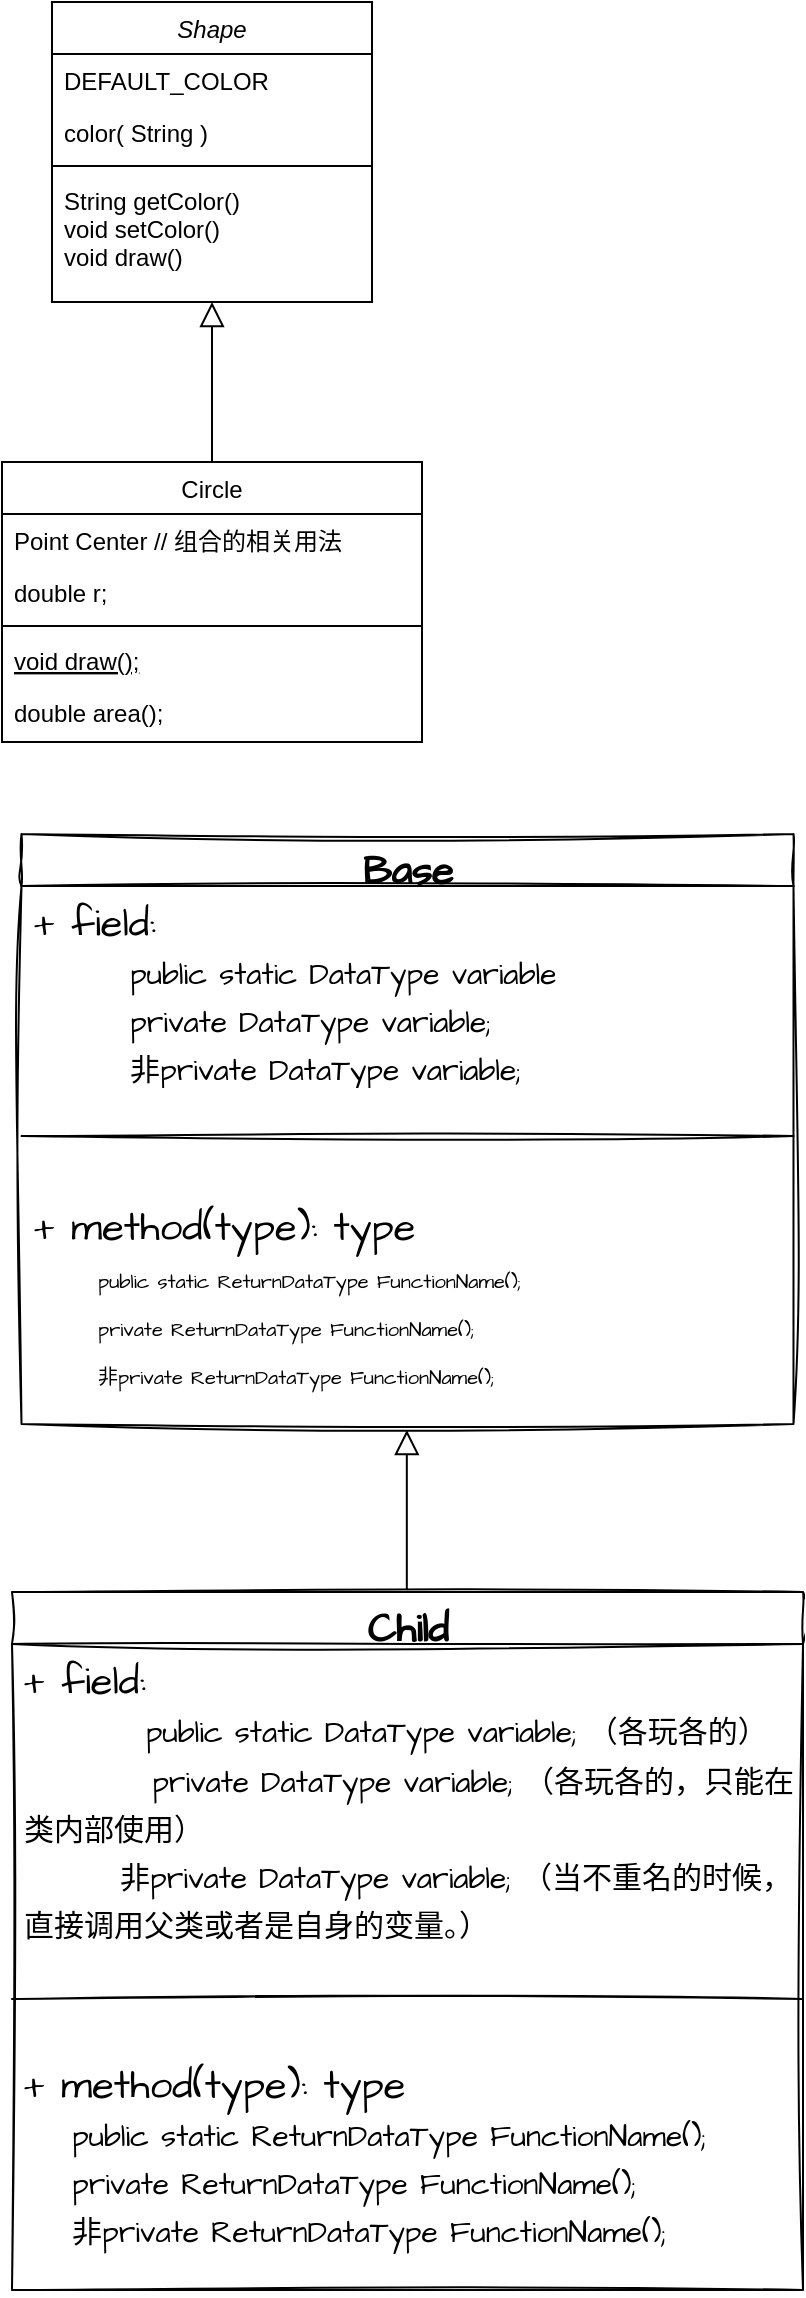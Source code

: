<mxfile version="23.1.4" type="github" pages="2">
  <diagram id="C5RBs43oDa-KdzZeNtuy" name="Page-1">
    <mxGraphModel dx="1194" dy="780" grid="0" gridSize="10" guides="1" tooltips="1" connect="1" arrows="1" fold="1" page="1" pageScale="1" pageWidth="827" pageHeight="1169" math="0" shadow="0">
      <root>
        <mxCell id="WIyWlLk6GJQsqaUBKTNV-0" />
        <mxCell id="WIyWlLk6GJQsqaUBKTNV-1" parent="WIyWlLk6GJQsqaUBKTNV-0" />
        <mxCell id="zkfFHV4jXpPFQw0GAbJ--0" value="Shape" style="swimlane;fontStyle=2;align=center;verticalAlign=top;childLayout=stackLayout;horizontal=1;startSize=26;horizontalStack=0;resizeParent=1;resizeLast=0;collapsible=1;marginBottom=0;rounded=0;shadow=0;strokeWidth=1;" parent="WIyWlLk6GJQsqaUBKTNV-1" vertex="1">
          <mxGeometry x="46" y="15" width="160" height="150" as="geometry">
            <mxRectangle x="220" y="120" width="160" height="26" as="alternateBounds" />
          </mxGeometry>
        </mxCell>
        <mxCell id="zkfFHV4jXpPFQw0GAbJ--1" value="DEFAULT_COLOR" style="text;align=left;verticalAlign=top;spacingLeft=4;spacingRight=4;overflow=hidden;rotatable=0;points=[[0,0.5],[1,0.5]];portConstraint=eastwest;" parent="zkfFHV4jXpPFQw0GAbJ--0" vertex="1">
          <mxGeometry y="26" width="160" height="26" as="geometry" />
        </mxCell>
        <mxCell id="zkfFHV4jXpPFQw0GAbJ--2" value="color( String )" style="text;align=left;verticalAlign=top;spacingLeft=4;spacingRight=4;overflow=hidden;rotatable=0;points=[[0,0.5],[1,0.5]];portConstraint=eastwest;rounded=0;shadow=0;html=0;" parent="zkfFHV4jXpPFQw0GAbJ--0" vertex="1">
          <mxGeometry y="52" width="160" height="26" as="geometry" />
        </mxCell>
        <mxCell id="zkfFHV4jXpPFQw0GAbJ--4" value="" style="line;html=1;strokeWidth=1;align=left;verticalAlign=middle;spacingTop=-1;spacingLeft=3;spacingRight=3;rotatable=0;labelPosition=right;points=[];portConstraint=eastwest;" parent="zkfFHV4jXpPFQw0GAbJ--0" vertex="1">
          <mxGeometry y="78" width="160" height="8" as="geometry" />
        </mxCell>
        <mxCell id="zkfFHV4jXpPFQw0GAbJ--5" value="String getColor()&#xa;void setColor()&#xa;void draw()" style="text;align=left;verticalAlign=top;spacingLeft=4;spacingRight=4;overflow=hidden;rotatable=0;points=[[0,0.5],[1,0.5]];portConstraint=eastwest;" parent="zkfFHV4jXpPFQw0GAbJ--0" vertex="1">
          <mxGeometry y="86" width="160" height="54" as="geometry" />
        </mxCell>
        <mxCell id="zkfFHV4jXpPFQw0GAbJ--6" value="Circle" style="swimlane;fontStyle=0;align=center;verticalAlign=top;childLayout=stackLayout;horizontal=1;startSize=26;horizontalStack=0;resizeParent=1;resizeLast=0;collapsible=1;marginBottom=0;rounded=0;shadow=0;strokeWidth=1;" parent="WIyWlLk6GJQsqaUBKTNV-1" vertex="1">
          <mxGeometry x="21" y="245" width="210" height="140" as="geometry">
            <mxRectangle x="130" y="380" width="160" height="26" as="alternateBounds" />
          </mxGeometry>
        </mxCell>
        <mxCell id="zkfFHV4jXpPFQw0GAbJ--7" value="Point Center // 组合的相关用法" style="text;align=left;verticalAlign=top;spacingLeft=4;spacingRight=4;overflow=hidden;rotatable=0;points=[[0,0.5],[1,0.5]];portConstraint=eastwest;" parent="zkfFHV4jXpPFQw0GAbJ--6" vertex="1">
          <mxGeometry y="26" width="210" height="26" as="geometry" />
        </mxCell>
        <mxCell id="zkfFHV4jXpPFQw0GAbJ--8" value="double r;" style="text;align=left;verticalAlign=top;spacingLeft=4;spacingRight=4;overflow=hidden;rotatable=0;points=[[0,0.5],[1,0.5]];portConstraint=eastwest;rounded=0;shadow=0;html=0;" parent="zkfFHV4jXpPFQw0GAbJ--6" vertex="1">
          <mxGeometry y="52" width="210" height="26" as="geometry" />
        </mxCell>
        <mxCell id="zkfFHV4jXpPFQw0GAbJ--9" value="" style="line;html=1;strokeWidth=1;align=left;verticalAlign=middle;spacingTop=-1;spacingLeft=3;spacingRight=3;rotatable=0;labelPosition=right;points=[];portConstraint=eastwest;" parent="zkfFHV4jXpPFQw0GAbJ--6" vertex="1">
          <mxGeometry y="78" width="210" height="8" as="geometry" />
        </mxCell>
        <mxCell id="zkfFHV4jXpPFQw0GAbJ--10" value="void draw();" style="text;align=left;verticalAlign=top;spacingLeft=4;spacingRight=4;overflow=hidden;rotatable=0;points=[[0,0.5],[1,0.5]];portConstraint=eastwest;fontStyle=4" parent="zkfFHV4jXpPFQw0GAbJ--6" vertex="1">
          <mxGeometry y="86" width="210" height="26" as="geometry" />
        </mxCell>
        <mxCell id="zkfFHV4jXpPFQw0GAbJ--11" value="double area();" style="text;align=left;verticalAlign=top;spacingLeft=4;spacingRight=4;overflow=hidden;rotatable=0;points=[[0,0.5],[1,0.5]];portConstraint=eastwest;" parent="zkfFHV4jXpPFQw0GAbJ--6" vertex="1">
          <mxGeometry y="112" width="210" height="26" as="geometry" />
        </mxCell>
        <mxCell id="zkfFHV4jXpPFQw0GAbJ--12" value="" style="endArrow=block;endSize=10;endFill=0;shadow=0;strokeWidth=1;rounded=0;edgeStyle=elbowEdgeStyle;elbow=vertical;" parent="WIyWlLk6GJQsqaUBKTNV-1" source="zkfFHV4jXpPFQw0GAbJ--6" target="zkfFHV4jXpPFQw0GAbJ--0" edge="1">
          <mxGeometry width="160" relative="1" as="geometry">
            <mxPoint x="26" y="98" as="sourcePoint" />
            <mxPoint x="26" y="98" as="targetPoint" />
          </mxGeometry>
        </mxCell>
        <mxCell id="diW9pJOO2PwoRQC-sUNI-0" value="Base" style="swimlane;fontStyle=1;align=center;verticalAlign=top;childLayout=stackLayout;horizontal=1;startSize=26;horizontalStack=0;resizeParent=1;resizeParentMax=0;resizeLast=0;collapsible=1;marginBottom=0;whiteSpace=wrap;html=1;sketch=1;hachureGap=4;jiggle=2;curveFitting=1;fontFamily=Architects Daughter;fontSource=https%3A%2F%2Ffonts.googleapis.com%2Fcss%3Ffamily%3DArchitects%2BDaughter;fontSize=20;" parent="WIyWlLk6GJQsqaUBKTNV-1" vertex="1">
          <mxGeometry x="30.75" y="431" width="386" height="295" as="geometry" />
        </mxCell>
        <mxCell id="diW9pJOO2PwoRQC-sUNI-1" value="+ field:&amp;nbsp;&lt;br&gt;&lt;font style=&quot;font-size: 15px;&quot;&gt;&lt;span style=&quot;white-space: pre;&quot;&gt;&#x9;&lt;/span&gt;public static DataType variable&lt;br&gt;&lt;span style=&quot;white-space: pre;&quot;&gt;&#x9;&lt;/span&gt;private DataType variable;&lt;br&gt;&lt;span style=&quot;white-space: pre;&quot;&gt;&#x9;&lt;/span&gt;非private DataType variable;&lt;br&gt;&lt;/font&gt;" style="text;strokeColor=none;fillColor=none;align=left;verticalAlign=top;spacingLeft=4;spacingRight=4;overflow=hidden;rotatable=0;points=[[0,0.5],[1,0.5]];portConstraint=eastwest;whiteSpace=wrap;html=1;fontSize=20;fontFamily=Architects Daughter;" parent="diW9pJOO2PwoRQC-sUNI-0" vertex="1">
          <mxGeometry y="26" width="386" height="98" as="geometry" />
        </mxCell>
        <mxCell id="diW9pJOO2PwoRQC-sUNI-2" value="" style="line;strokeWidth=1;fillColor=none;align=left;verticalAlign=middle;spacingTop=-1;spacingLeft=3;spacingRight=3;rotatable=0;labelPosition=right;points=[];portConstraint=eastwest;strokeColor=inherit;sketch=1;hachureGap=4;jiggle=2;curveFitting=1;fontFamily=Architects Daughter;fontSource=https%3A%2F%2Ffonts.googleapis.com%2Fcss%3Ffamily%3DArchitects%2BDaughter;fontSize=20;" parent="diW9pJOO2PwoRQC-sUNI-0" vertex="1">
          <mxGeometry y="124" width="386" height="54" as="geometry" />
        </mxCell>
        <mxCell id="diW9pJOO2PwoRQC-sUNI-3" value="+ method(type): type&lt;br&gt;&lt;font size=&quot;1&quot;&gt;&lt;span style=&quot;white-space: pre;&quot;&gt;&#x9;&lt;/span&gt;public static ReturnDataType FunctionName();&lt;br&gt;&lt;span style=&quot;white-space: pre;&quot;&gt;&#x9;&lt;/span&gt;private ReturnDataType FunctionName();&lt;br&gt;&lt;span style=&quot;white-space: pre;&quot;&gt;&#x9;&lt;/span&gt;非private ReturnDataType FunctionName();&lt;br&gt;&lt;/font&gt;" style="text;strokeColor=none;fillColor=none;align=left;verticalAlign=top;spacingLeft=4;spacingRight=4;overflow=hidden;rotatable=0;points=[[0,0.5],[1,0.5]];portConstraint=eastwest;whiteSpace=wrap;html=1;fontSize=20;fontFamily=Architects Daughter;" parent="diW9pJOO2PwoRQC-sUNI-0" vertex="1">
          <mxGeometry y="178" width="386" height="117" as="geometry" />
        </mxCell>
        <mxCell id="diW9pJOO2PwoRQC-sUNI-4" value="" style="endArrow=block;endSize=10;endFill=0;shadow=0;strokeWidth=1;rounded=0;edgeStyle=elbowEdgeStyle;elbow=vertical;" parent="WIyWlLk6GJQsqaUBKTNV-1" edge="1">
          <mxGeometry width="160" relative="1" as="geometry">
            <mxPoint x="223.41" y="809" as="sourcePoint" />
            <mxPoint x="223.41" y="729" as="targetPoint" />
          </mxGeometry>
        </mxCell>
        <mxCell id="diW9pJOO2PwoRQC-sUNI-5" value="Child" style="swimlane;fontStyle=1;align=center;verticalAlign=top;childLayout=stackLayout;horizontal=1;startSize=26;horizontalStack=0;resizeParent=1;resizeParentMax=0;resizeLast=0;collapsible=1;marginBottom=0;whiteSpace=wrap;html=1;sketch=1;hachureGap=4;jiggle=2;curveFitting=1;fontFamily=Architects Daughter;fontSource=https%3A%2F%2Ffonts.googleapis.com%2Fcss%3Ffamily%3DArchitects%2BDaughter;fontSize=20;" parent="WIyWlLk6GJQsqaUBKTNV-1" vertex="1">
          <mxGeometry x="26" y="810" width="395.5" height="349" as="geometry" />
        </mxCell>
        <mxCell id="diW9pJOO2PwoRQC-sUNI-6" value="+ field:&amp;nbsp;&lt;br style=&quot;font-size: 19px;&quot;&gt;&lt;span style=&quot;white-space: pre; font-size: 19px;&quot;&gt;&#x9;&lt;/span&gt;&lt;span style=&quot;font-size: 15px;&quot;&gt;public static DataType variable; （各玩各的）&lt;br&gt;&lt;/span&gt;&lt;span style=&quot;white-space: pre;&quot;&gt;&#x9;&lt;/span&gt;&lt;font style=&quot;font-size: 15px;&quot;&gt;private DataType variable; （各玩各的，只能在类内部使用）&lt;br&gt;&lt;span style=&quot;white-space: pre;&quot;&gt;&#x9;&lt;/span&gt;非private DataType variable; （当不重名的时候，直接调用父类或者是自身的变量。）&lt;br&gt;&lt;/font&gt;" style="text;strokeColor=none;fillColor=none;align=left;verticalAlign=top;spacingLeft=4;spacingRight=4;overflow=hidden;rotatable=0;points=[[0,0.5],[1,0.5]];portConstraint=eastwest;whiteSpace=wrap;html=1;fontSize=20;fontFamily=Architects Daughter;" parent="diW9pJOO2PwoRQC-sUNI-5" vertex="1">
          <mxGeometry y="26" width="395.5" height="153" as="geometry" />
        </mxCell>
        <mxCell id="diW9pJOO2PwoRQC-sUNI-7" value="" style="line;strokeWidth=1;fillColor=none;align=left;verticalAlign=middle;spacingTop=-1;spacingLeft=3;spacingRight=3;rotatable=0;labelPosition=right;points=[];portConstraint=eastwest;strokeColor=inherit;sketch=1;hachureGap=4;jiggle=2;curveFitting=1;fontFamily=Architects Daughter;fontSource=https%3A%2F%2Ffonts.googleapis.com%2Fcss%3Ffamily%3DArchitects%2BDaughter;fontSize=20;" parent="diW9pJOO2PwoRQC-sUNI-5" vertex="1">
          <mxGeometry y="179" width="395.5" height="49" as="geometry" />
        </mxCell>
        <mxCell id="diW9pJOO2PwoRQC-sUNI-8" value="+ method(type): type&lt;br style=&quot;border-color: var(--border-color);&quot;&gt;&lt;font style=&quot;border-color: var(--border-color); font-size: 15px;&quot;&gt;&lt;span style=&quot;white-space: pre;&quot;&gt;&amp;nbsp;&amp;nbsp;&amp;nbsp;&amp;nbsp;&lt;/span&gt;public static ReturnDataType FunctionName();&lt;br style=&quot;border-color: var(--border-color);&quot;&gt;&lt;span style=&quot;border-color: var(--border-color);&quot;&gt;&lt;span style=&quot;white-space: pre;&quot;&gt;&amp;nbsp;&amp;nbsp;&amp;nbsp;&amp;nbsp;&lt;/span&gt;&lt;/span&gt;private ReturnDataType FunctionName();&lt;br style=&quot;border-color: var(--border-color);&quot;&gt;&lt;span style=&quot;border-color: var(--border-color);&quot;&gt;&lt;span style=&quot;white-space: pre;&quot;&gt;&amp;nbsp;&amp;nbsp;&amp;nbsp;&amp;nbsp;&lt;/span&gt;&lt;/span&gt;非private ReturnDataType FunctionName();&lt;/font&gt;" style="text;strokeColor=none;fillColor=none;align=left;verticalAlign=top;spacingLeft=4;spacingRight=4;overflow=hidden;rotatable=0;points=[[0,0.5],[1,0.5]];portConstraint=eastwest;whiteSpace=wrap;html=1;fontSize=20;fontFamily=Architects Daughter;" parent="diW9pJOO2PwoRQC-sUNI-5" vertex="1">
          <mxGeometry y="228" width="395.5" height="121" as="geometry" />
        </mxCell>
      </root>
    </mxGraphModel>
  </diagram>
  <diagram id="MP5gJJw9rBkuoR-TrvLQ" name="docker中的基本流程">
    <mxGraphModel dx="2010" dy="910" grid="0" gridSize="10" guides="1" tooltips="1" connect="1" arrows="1" fold="1" page="0" pageScale="1" pageWidth="827" pageHeight="1169" math="0" shadow="0">
      <root>
        <mxCell id="0" />
        <mxCell id="1" parent="0" />
        <mxCell id="W64m78-bh8iQwGO2nk9h-1" value="&lt;font style=&quot;font-size: 21px;&quot;&gt;镜像仓库&lt;/font&gt;" style="shape=cloud;whiteSpace=wrap;html=1;sketch=1;hachureGap=4;jiggle=2;curveFitting=1;" vertex="1" parent="1">
          <mxGeometry x="236" y="55" width="272" height="98" as="geometry" />
        </mxCell>
        <mxCell id="W64m78-bh8iQwGO2nk9h-2" value="" style="html=1;dashed=0;whiteSpace=wrap;sketch=1;hachureGap=4;jiggle=2;curveFitting=1;" vertex="1" parent="1">
          <mxGeometry x="203" y="309" width="334" height="131" as="geometry" />
        </mxCell>
        <mxCell id="W64m78-bh8iQwGO2nk9h-3" value="&lt;font style=&quot;font-size: 21px;&quot;&gt;本地仓库&lt;/font&gt;" style="text;html=1;align=center;verticalAlign=middle;whiteSpace=wrap;rounded=0;" vertex="1" parent="1">
          <mxGeometry x="313" y="318" width="118" height="40" as="geometry" />
        </mxCell>
        <mxCell id="W64m78-bh8iQwGO2nk9h-4" value="" style="endArrow=classic;html=1;rounded=0;sketch=1;hachureGap=4;jiggle=2;curveFitting=1;exitX=0.31;exitY=0.8;exitDx=0;exitDy=0;exitPerimeter=0;entryX=0.349;entryY=0.001;entryDx=0;entryDy=0;entryPerimeter=0;" edge="1" parent="1" source="W64m78-bh8iQwGO2nk9h-1" target="W64m78-bh8iQwGO2nk9h-2">
          <mxGeometry relative="1" as="geometry">
            <mxPoint x="280" y="203" as="sourcePoint" />
            <mxPoint x="492" y="378" as="targetPoint" />
          </mxGeometry>
        </mxCell>
        <mxCell id="W64m78-bh8iQwGO2nk9h-5" value="&lt;font face=&quot;Comic Sans MS&quot; style=&quot;font-size: 19px;&quot;&gt;docker pull&lt;/font&gt;" style="edgeLabel;resizable=0;html=1;;align=center;verticalAlign=middle;sketch=1;hachureGap=4;jiggle=2;curveFitting=1;" connectable="0" vertex="1" parent="W64m78-bh8iQwGO2nk9h-4">
          <mxGeometry relative="1" as="geometry" />
        </mxCell>
        <mxCell id="W64m78-bh8iQwGO2nk9h-8" value="&lt;font style=&quot;font-size: 16px;&quot;&gt;image1&lt;/font&gt;" style="strokeWidth=2;html=1;shape=mxgraph.flowchart.multi-document;whiteSpace=wrap;sketch=1;hachureGap=4;jiggle=2;curveFitting=1;" vertex="1" parent="1">
          <mxGeometry x="221" y="371" width="88" height="60" as="geometry" />
        </mxCell>
        <mxCell id="W64m78-bh8iQwGO2nk9h-9" value="&lt;font style=&quot;font-size: 16px;&quot;&gt;image2&lt;/font&gt;" style="strokeWidth=2;html=1;shape=mxgraph.flowchart.multi-document;whiteSpace=wrap;sketch=1;hachureGap=4;jiggle=2;curveFitting=1;" vertex="1" parent="1">
          <mxGeometry x="335" y="371" width="88" height="60" as="geometry" />
        </mxCell>
        <mxCell id="W64m78-bh8iQwGO2nk9h-10" value="&lt;font style=&quot;font-size: 16px;&quot;&gt;image3&lt;/font&gt;" style="strokeWidth=2;html=1;shape=mxgraph.flowchart.multi-document;whiteSpace=wrap;sketch=1;hachureGap=4;jiggle=2;curveFitting=1;" vertex="1" parent="1">
          <mxGeometry x="440" y="371" width="88" height="60" as="geometry" />
        </mxCell>
        <mxCell id="W64m78-bh8iQwGO2nk9h-11" value="" style="curved=1;endArrow=classic;html=1;rounded=0;sketch=1;hachureGap=4;jiggle=2;curveFitting=1;exitX=0.089;exitY=0.994;exitDx=0;exitDy=0;exitPerimeter=0;" edge="1" parent="1" source="W64m78-bh8iQwGO2nk9h-2" target="W64m78-bh8iQwGO2nk9h-2">
          <mxGeometry width="50" height="50" relative="1" as="geometry">
            <mxPoint x="261" y="524" as="sourcePoint" />
            <mxPoint x="311" y="474" as="targetPoint" />
            <Array as="points">
              <mxPoint x="233" y="485" />
              <mxPoint x="267" y="521" />
              <mxPoint x="349" y="521" />
            </Array>
          </mxGeometry>
        </mxCell>
        <mxCell id="W64m78-bh8iQwGO2nk9h-12" value="&lt;font style=&quot;font-size: 19px;&quot; face=&quot;Comic Sans MS&quot;&gt;docker images&lt;/font&gt;" style="text;html=1;align=center;verticalAlign=middle;whiteSpace=wrap;rounded=0;" vertex="1" parent="1">
          <mxGeometry x="190" y="517" width="181" height="46" as="geometry" />
        </mxCell>
        <mxCell id="W64m78-bh8iQwGO2nk9h-13" value="&lt;font face=&quot;Comic Sans MS&quot; style=&quot;font-size: 20px;&quot;&gt;垃圾桶&lt;/font&gt;" style="shape=cylinder3;whiteSpace=wrap;html=1;boundedLbl=1;backgroundOutline=1;size=15;sketch=1;hachureGap=4;jiggle=2;curveFitting=1;" vertex="1" parent="1">
          <mxGeometry x="709" y="347" width="82" height="84" as="geometry" />
        </mxCell>
        <mxCell id="W64m78-bh8iQwGO2nk9h-14" value="" style="endArrow=classic;html=1;rounded=0;sketch=1;hachureGap=4;jiggle=2;curveFitting=1;entryX=-0.077;entryY=0.594;entryDx=0;entryDy=0;entryPerimeter=0;" edge="1" parent="1" target="W64m78-bh8iQwGO2nk9h-13">
          <mxGeometry width="50" height="50" relative="1" as="geometry">
            <mxPoint x="531" y="397" as="sourcePoint" />
            <mxPoint x="696" y="397" as="targetPoint" />
          </mxGeometry>
        </mxCell>
        <mxCell id="W64m78-bh8iQwGO2nk9h-15" value="&lt;font face=&quot;Comic Sans MS&quot; style=&quot;font-size: 19px;&quot;&gt;docker rmi&lt;/font&gt;" style="text;html=1;align=center;verticalAlign=middle;whiteSpace=wrap;rounded=0;" vertex="1" parent="1">
          <mxGeometry x="557" y="365" width="117" height="26" as="geometry" />
        </mxCell>
        <mxCell id="W64m78-bh8iQwGO2nk9h-17" value="&lt;font style=&quot;font-size: 21px;&quot;&gt;DOCKERFILE&lt;/font&gt;" style="shape=note;whiteSpace=wrap;html=1;backgroundOutline=1;darkOpacity=0.05;sketch=1;hachureGap=4;jiggle=2;curveFitting=1;" vertex="1" parent="1">
          <mxGeometry x="7" y="153" width="148" height="104" as="geometry" />
        </mxCell>
        <mxCell id="W64m78-bh8iQwGO2nk9h-18" value="" style="endArrow=classic;html=1;rounded=0;sketch=1;hachureGap=4;jiggle=2;curveFitting=1;exitX=0.5;exitY=1;exitDx=0;exitDy=0;exitPerimeter=0;entryX=0.021;entryY=0.679;entryDx=0;entryDy=0;entryPerimeter=0;" edge="1" parent="1" source="W64m78-bh8iQwGO2nk9h-17" target="W64m78-bh8iQwGO2nk9h-2">
          <mxGeometry relative="1" as="geometry">
            <mxPoint x="67" y="318" as="sourcePoint" />
            <mxPoint x="185" y="367" as="targetPoint" />
          </mxGeometry>
        </mxCell>
        <mxCell id="W64m78-bh8iQwGO2nk9h-19" value="&lt;font face=&quot;Comic Sans MS&quot; style=&quot;font-size: 19px;&quot;&gt;docker build&lt;/font&gt;" style="edgeLabel;resizable=0;html=1;;align=center;verticalAlign=middle;sketch=1;hachureGap=4;jiggle=2;curveFitting=1;" connectable="0" vertex="1" parent="W64m78-bh8iQwGO2nk9h-18">
          <mxGeometry relative="1" as="geometry" />
        </mxCell>
        <mxCell id="W64m78-bh8iQwGO2nk9h-20" value="" style="endArrow=classic;html=1;rounded=0;sketch=1;hachureGap=4;jiggle=2;curveFitting=1;exitX=-0.007;exitY=0.891;exitDx=0;exitDy=0;exitPerimeter=0;" edge="1" parent="1">
          <mxGeometry relative="1" as="geometry">
            <mxPoint x="192.662" y="421.001" as="sourcePoint" />
            <mxPoint x="44" y="576.28" as="targetPoint" />
          </mxGeometry>
        </mxCell>
        <mxCell id="W64m78-bh8iQwGO2nk9h-21" value="&lt;font style=&quot;font-size: 19px;&quot;&gt;docker save&lt;/font&gt;" style="edgeLabel;resizable=0;html=1;;align=center;verticalAlign=middle;sketch=1;hachureGap=4;jiggle=2;curveFitting=1;" connectable="0" vertex="1" parent="W64m78-bh8iQwGO2nk9h-20">
          <mxGeometry relative="1" as="geometry" />
        </mxCell>
        <mxCell id="W64m78-bh8iQwGO2nk9h-23" value="&lt;font style=&quot;font-size: 19px;&quot;&gt;压缩文件&lt;/font&gt;" style="shape=card;whiteSpace=wrap;html=1;sketch=1;hachureGap=4;jiggle=2;curveFitting=1;" vertex="1" parent="1">
          <mxGeometry x="-41" y="548" width="80" height="100" as="geometry" />
        </mxCell>
        <mxCell id="W64m78-bh8iQwGO2nk9h-24" value="" style="endArrow=classic;html=1;rounded=0;sketch=1;hachureGap=4;jiggle=2;curveFitting=1;" edge="1" parent="1">
          <mxGeometry relative="1" as="geometry">
            <mxPoint x="66" y="621" as="sourcePoint" />
            <mxPoint x="211" y="465" as="targetPoint" />
          </mxGeometry>
        </mxCell>
        <mxCell id="W64m78-bh8iQwGO2nk9h-25" value="&lt;font style=&quot;font-size: 19px;&quot;&gt;docker load&lt;/font&gt;" style="edgeLabel;resizable=0;html=1;;align=center;verticalAlign=middle;sketch=1;hachureGap=4;jiggle=2;curveFitting=1;" connectable="0" vertex="1" parent="W64m78-bh8iQwGO2nk9h-24">
          <mxGeometry relative="1" as="geometry" />
        </mxCell>
        <mxCell id="W64m78-bh8iQwGO2nk9h-26" value="" style="endArrow=classic;html=1;rounded=0;sketch=1;hachureGap=4;jiggle=2;curveFitting=1;exitX=0.773;exitY=-0.011;exitDx=0;exitDy=0;exitPerimeter=0;entryX=0.828;entryY=0.802;entryDx=0;entryDy=0;entryPerimeter=0;" edge="1" parent="1" source="W64m78-bh8iQwGO2nk9h-2" target="W64m78-bh8iQwGO2nk9h-1">
          <mxGeometry relative="1" as="geometry">
            <mxPoint x="414" y="288" as="sourcePoint" />
            <mxPoint x="455" y="222" as="targetPoint" />
          </mxGeometry>
        </mxCell>
        <mxCell id="W64m78-bh8iQwGO2nk9h-27" value="&lt;font style=&quot;font-size: 19px;&quot;&gt;docker push&lt;/font&gt;" style="edgeLabel;resizable=0;html=1;;align=center;verticalAlign=middle;sketch=1;hachureGap=4;jiggle=2;curveFitting=1;" connectable="0" vertex="1" parent="W64m78-bh8iQwGO2nk9h-26">
          <mxGeometry relative="1" as="geometry" />
        </mxCell>
        <mxCell id="W64m78-bh8iQwGO2nk9h-28" value="" style="rounded=1;whiteSpace=wrap;html=1;sketch=1;hachureGap=4;jiggle=2;curveFitting=1;" vertex="1" parent="1">
          <mxGeometry x="203" y="566" width="338" height="128" as="geometry" />
        </mxCell>
        <mxCell id="W64m78-bh8iQwGO2nk9h-29" value="&lt;font face=&quot;Comic Sans MS&quot; style=&quot;font-size: 19px;&quot;&gt;容器&lt;/font&gt;" style="text;html=1;align=center;verticalAlign=middle;whiteSpace=wrap;rounded=0;" vertex="1" parent="1">
          <mxGeometry x="340" y="572" width="60" height="30" as="geometry" />
        </mxCell>
        <mxCell id="W64m78-bh8iQwGO2nk9h-30" value="&lt;font style=&quot;font-size: 19px;&quot;&gt;运行中&lt;/font&gt;" style="ellipse;whiteSpace=wrap;html=1;aspect=fixed;sketch=1;hachureGap=4;jiggle=2;curveFitting=1;strokeColor=default;align=center;verticalAlign=middle;fontFamily=Helvetica;fontSize=12;fontColor=default;fillColor=#00FF00;" vertex="1" parent="1">
          <mxGeometry x="238" y="599" width="80" height="80" as="geometry" />
        </mxCell>
        <mxCell id="W64m78-bh8iQwGO2nk9h-31" value="&lt;font style=&quot;font-size: 19px;&quot;&gt;已停止&lt;/font&gt;" style="ellipse;whiteSpace=wrap;html=1;aspect=fixed;sketch=1;hachureGap=4;jiggle=2;curveFitting=1;strokeColor=default;align=center;verticalAlign=middle;fontFamily=Helvetica;fontSize=12;fontColor=default;fillColor=#FF3333;" vertex="1" parent="1">
          <mxGeometry x="423" y="599" width="80" height="80" as="geometry" />
        </mxCell>
        <mxCell id="W64m78-bh8iQwGO2nk9h-32" value="" style="endArrow=classic;html=1;rounded=0;sketch=1;hachureGap=4;jiggle=2;curveFitting=1;entryX=0;entryY=0;entryDx=0;entryDy=0;" edge="1" parent="1" target="W64m78-bh8iQwGO2nk9h-31">
          <mxGeometry relative="1" as="geometry">
            <mxPoint x="306" y="611" as="sourcePoint" />
            <mxPoint x="406" y="611" as="targetPoint" />
          </mxGeometry>
        </mxCell>
        <mxCell id="W64m78-bh8iQwGO2nk9h-33" value="&lt;font style=&quot;font-size: 15px;&quot;&gt;docker stop&lt;/font&gt;" style="edgeLabel;resizable=0;html=1;;align=center;verticalAlign=middle;sketch=1;hachureGap=4;jiggle=2;curveFitting=1;" connectable="0" vertex="1" parent="W64m78-bh8iQwGO2nk9h-32">
          <mxGeometry relative="1" as="geometry" />
        </mxCell>
        <mxCell id="W64m78-bh8iQwGO2nk9h-34" value="" style="endArrow=classic;html=1;rounded=0;sketch=1;hachureGap=4;jiggle=2;curveFitting=1;entryX=1;entryY=1;entryDx=0;entryDy=0;exitX=0;exitY=1;exitDx=0;exitDy=0;" edge="1" parent="1" source="W64m78-bh8iQwGO2nk9h-31" target="W64m78-bh8iQwGO2nk9h-30">
          <mxGeometry relative="1" as="geometry">
            <mxPoint x="403" y="492" as="sourcePoint" />
            <mxPoint x="503" y="492" as="targetPoint" />
          </mxGeometry>
        </mxCell>
        <mxCell id="W64m78-bh8iQwGO2nk9h-35" value="&lt;font face=&quot;Comic Sans MS&quot; style=&quot;font-size: 14px;&quot;&gt;docker satrt&lt;/font&gt;" style="edgeLabel;resizable=0;html=1;;align=center;verticalAlign=middle;sketch=1;hachureGap=4;jiggle=2;curveFitting=1;" connectable="0" vertex="1" parent="W64m78-bh8iQwGO2nk9h-34">
          <mxGeometry relative="1" as="geometry" />
        </mxCell>
        <mxCell id="W64m78-bh8iQwGO2nk9h-36" value="" style="endArrow=classic;html=1;rounded=0;sketch=1;hachureGap=4;jiggle=2;curveFitting=1;exitX=0.285;exitY=0.998;exitDx=0;exitDy=0;exitPerimeter=0;entryX=0.789;entryY=0.036;entryDx=0;entryDy=0;entryPerimeter=0;" edge="1" parent="1" source="W64m78-bh8iQwGO2nk9h-10" target="W64m78-bh8iQwGO2nk9h-30">
          <mxGeometry relative="1" as="geometry">
            <mxPoint x="452" y="486" as="sourcePoint" />
            <mxPoint x="552" y="486" as="targetPoint" />
          </mxGeometry>
        </mxCell>
        <mxCell id="W64m78-bh8iQwGO2nk9h-37" value="&lt;font style=&quot;font-size: 19px;&quot;&gt;docker run&lt;/font&gt;" style="edgeLabel;resizable=0;html=1;;align=center;verticalAlign=middle;sketch=1;hachureGap=4;jiggle=2;curveFitting=1;" connectable="0" vertex="1" parent="W64m78-bh8iQwGO2nk9h-36">
          <mxGeometry relative="1" as="geometry">
            <mxPoint x="6" y="1" as="offset" />
          </mxGeometry>
        </mxCell>
        <mxCell id="W64m78-bh8iQwGO2nk9h-38" value="" style="curved=1;endArrow=classic;html=1;rounded=0;sketch=1;hachureGap=4;jiggle=2;curveFitting=1;exitX=0.089;exitY=0.994;exitDx=0;exitDy=0;exitPerimeter=0;" edge="1" parent="1">
          <mxGeometry width="50" height="50" relative="1" as="geometry">
            <mxPoint x="240" y="697" as="sourcePoint" />
            <mxPoint x="368" y="698" as="targetPoint" />
            <Array as="points">
              <mxPoint x="240" y="743" />
              <mxPoint x="274" y="779" />
              <mxPoint x="356" y="779" />
            </Array>
          </mxGeometry>
        </mxCell>
        <mxCell id="W64m78-bh8iQwGO2nk9h-39" value="&lt;font style=&quot;font-size: 19px;&quot; face=&quot;Comic Sans MS&quot;&gt;docker ps&lt;br&gt;docker logs&lt;br&gt;docker exec&lt;br&gt;&lt;/font&gt;" style="text;html=1;align=center;verticalAlign=middle;whiteSpace=wrap;rounded=0;" vertex="1" parent="1">
          <mxGeometry x="211" y="782" width="181" height="46" as="geometry" />
        </mxCell>
        <mxCell id="W64m78-bh8iQwGO2nk9h-40" value="&lt;font face=&quot;Comic Sans MS&quot; style=&quot;font-size: 20px;&quot;&gt;垃圾桶&lt;/font&gt;" style="shape=cylinder3;whiteSpace=wrap;html=1;boundedLbl=1;backgroundOutline=1;size=15;sketch=1;hachureGap=4;jiggle=2;curveFitting=1;" vertex="1" parent="1">
          <mxGeometry x="721" y="582" width="82" height="84" as="geometry" />
        </mxCell>
        <mxCell id="W64m78-bh8iQwGO2nk9h-41" value="&lt;font face=&quot;Comic Sans MS&quot; style=&quot;font-size: 19px;&quot;&gt;docker rm&lt;/font&gt;" style="text;html=1;align=center;verticalAlign=middle;whiteSpace=wrap;rounded=0;" vertex="1" parent="1">
          <mxGeometry x="565" y="599" width="117" height="26" as="geometry" />
        </mxCell>
        <mxCell id="W64m78-bh8iQwGO2nk9h-42" value="" style="endArrow=classic;html=1;rounded=0;sketch=1;hachureGap=4;jiggle=2;curveFitting=1;entryX=-0.077;entryY=0.594;entryDx=0;entryDy=0;entryPerimeter=0;" edge="1" parent="1">
          <mxGeometry width="50" height="50" relative="1" as="geometry">
            <mxPoint x="523" y="634" as="sourcePoint" />
            <mxPoint x="695" y="634" as="targetPoint" />
          </mxGeometry>
        </mxCell>
      </root>
    </mxGraphModel>
  </diagram>
</mxfile>
